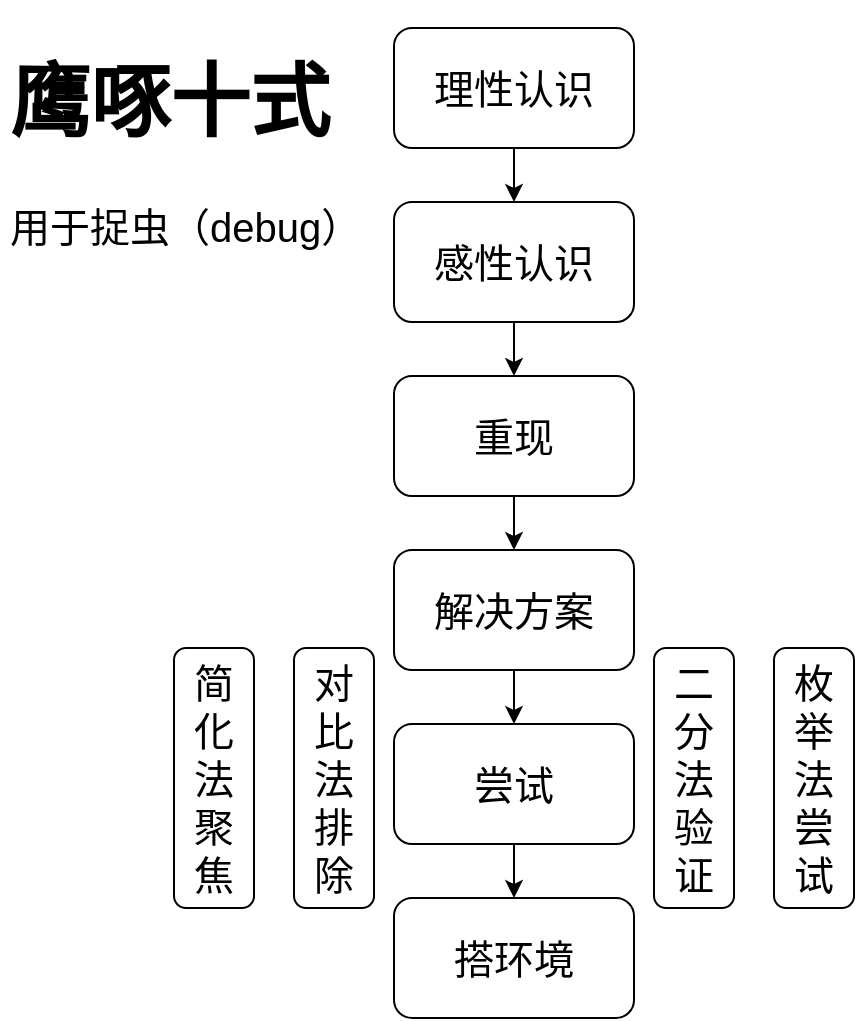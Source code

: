 <mxfile version="17.4.2" type="device"><diagram id="qxJK7ROVFmnhJy9f1RvT" name="第 1 页"><mxGraphModel dx="1102" dy="757" grid="1" gridSize="10" guides="1" tooltips="1" connect="1" arrows="1" fold="1" page="1" pageScale="1" pageWidth="827" pageHeight="1169" math="0" shadow="0"><root><mxCell id="0"/><mxCell id="1" parent="0"/><mxCell id="1GfJz3BGrIYMryFkVtg_-3" value="" style="edgeStyle=orthogonalEdgeStyle;rounded=0;orthogonalLoop=1;jettySize=auto;html=1;fontSize=20;" edge="1" parent="1" source="1GfJz3BGrIYMryFkVtg_-1" target="1GfJz3BGrIYMryFkVtg_-2"><mxGeometry relative="1" as="geometry"/></mxCell><mxCell id="1GfJz3BGrIYMryFkVtg_-1" value="理性认识" style="rounded=1;whiteSpace=wrap;html=1;fontSize=20;" vertex="1" parent="1"><mxGeometry x="220" y="90" width="120" height="60" as="geometry"/></mxCell><mxCell id="1GfJz3BGrIYMryFkVtg_-5" value="" style="edgeStyle=orthogonalEdgeStyle;rounded=0;orthogonalLoop=1;jettySize=auto;html=1;fontSize=20;" edge="1" parent="1" source="1GfJz3BGrIYMryFkVtg_-2" target="1GfJz3BGrIYMryFkVtg_-4"><mxGeometry relative="1" as="geometry"/></mxCell><mxCell id="1GfJz3BGrIYMryFkVtg_-2" value="感性认识" style="rounded=1;whiteSpace=wrap;html=1;fontSize=20;" vertex="1" parent="1"><mxGeometry x="220" y="177" width="120" height="60" as="geometry"/></mxCell><mxCell id="1GfJz3BGrIYMryFkVtg_-7" value="" style="edgeStyle=orthogonalEdgeStyle;rounded=0;orthogonalLoop=1;jettySize=auto;html=1;fontSize=20;" edge="1" parent="1" source="1GfJz3BGrIYMryFkVtg_-4" target="1GfJz3BGrIYMryFkVtg_-6"><mxGeometry relative="1" as="geometry"/></mxCell><mxCell id="1GfJz3BGrIYMryFkVtg_-4" value="重现" style="rounded=1;whiteSpace=wrap;html=1;fontSize=20;" vertex="1" parent="1"><mxGeometry x="220" y="264" width="120" height="60" as="geometry"/></mxCell><mxCell id="1GfJz3BGrIYMryFkVtg_-9" value="" style="edgeStyle=orthogonalEdgeStyle;rounded=0;orthogonalLoop=1;jettySize=auto;html=1;fontSize=20;" edge="1" parent="1" source="1GfJz3BGrIYMryFkVtg_-6" target="1GfJz3BGrIYMryFkVtg_-8"><mxGeometry relative="1" as="geometry"/></mxCell><mxCell id="1GfJz3BGrIYMryFkVtg_-6" value="解决方案" style="rounded=1;whiteSpace=wrap;html=1;fontSize=20;" vertex="1" parent="1"><mxGeometry x="220" y="351" width="120" height="60" as="geometry"/></mxCell><mxCell id="1GfJz3BGrIYMryFkVtg_-11" value="" style="edgeStyle=orthogonalEdgeStyle;rounded=0;orthogonalLoop=1;jettySize=auto;html=1;fontSize=20;" edge="1" parent="1" source="1GfJz3BGrIYMryFkVtg_-8" target="1GfJz3BGrIYMryFkVtg_-10"><mxGeometry relative="1" as="geometry"/></mxCell><mxCell id="1GfJz3BGrIYMryFkVtg_-8" value="尝试" style="rounded=1;whiteSpace=wrap;html=1;fontSize=20;" vertex="1" parent="1"><mxGeometry x="220" y="438" width="120" height="60" as="geometry"/></mxCell><mxCell id="1GfJz3BGrIYMryFkVtg_-10" value="搭环境" style="rounded=1;whiteSpace=wrap;html=1;fontSize=20;" vertex="1" parent="1"><mxGeometry x="220" y="525" width="120" height="60" as="geometry"/></mxCell><mxCell id="1GfJz3BGrIYMryFkVtg_-17" value="二分法验证" style="rounded=1;whiteSpace=wrap;html=1;fontSize=20;" vertex="1" parent="1"><mxGeometry x="350" y="400" width="40" height="130" as="geometry"/></mxCell><mxCell id="1GfJz3BGrIYMryFkVtg_-20" value="枚举法尝试" style="rounded=1;whiteSpace=wrap;html=1;fontSize=20;" vertex="1" parent="1"><mxGeometry x="410" y="400" width="40" height="130" as="geometry"/></mxCell><mxCell id="1GfJz3BGrIYMryFkVtg_-22" value="对比法排除" style="rounded=1;whiteSpace=wrap;html=1;fontSize=20;" vertex="1" parent="1"><mxGeometry x="170" y="400" width="40" height="130" as="geometry"/></mxCell><mxCell id="1GfJz3BGrIYMryFkVtg_-24" value="简化法聚焦" style="rounded=1;whiteSpace=wrap;html=1;fontSize=20;" vertex="1" parent="1"><mxGeometry x="110" y="400" width="40" height="130" as="geometry"/></mxCell><mxCell id="1GfJz3BGrIYMryFkVtg_-26" value="&lt;h1&gt;鹰啄十式&lt;/h1&gt;&lt;p&gt;用于捉虫（debug）&lt;/p&gt;" style="text;html=1;strokeColor=none;fillColor=none;spacing=5;spacingTop=-20;whiteSpace=wrap;overflow=hidden;rounded=0;fontSize=20;" vertex="1" parent="1"><mxGeometry x="23" y="86" width="190" height="120" as="geometry"/></mxCell></root></mxGraphModel></diagram></mxfile>